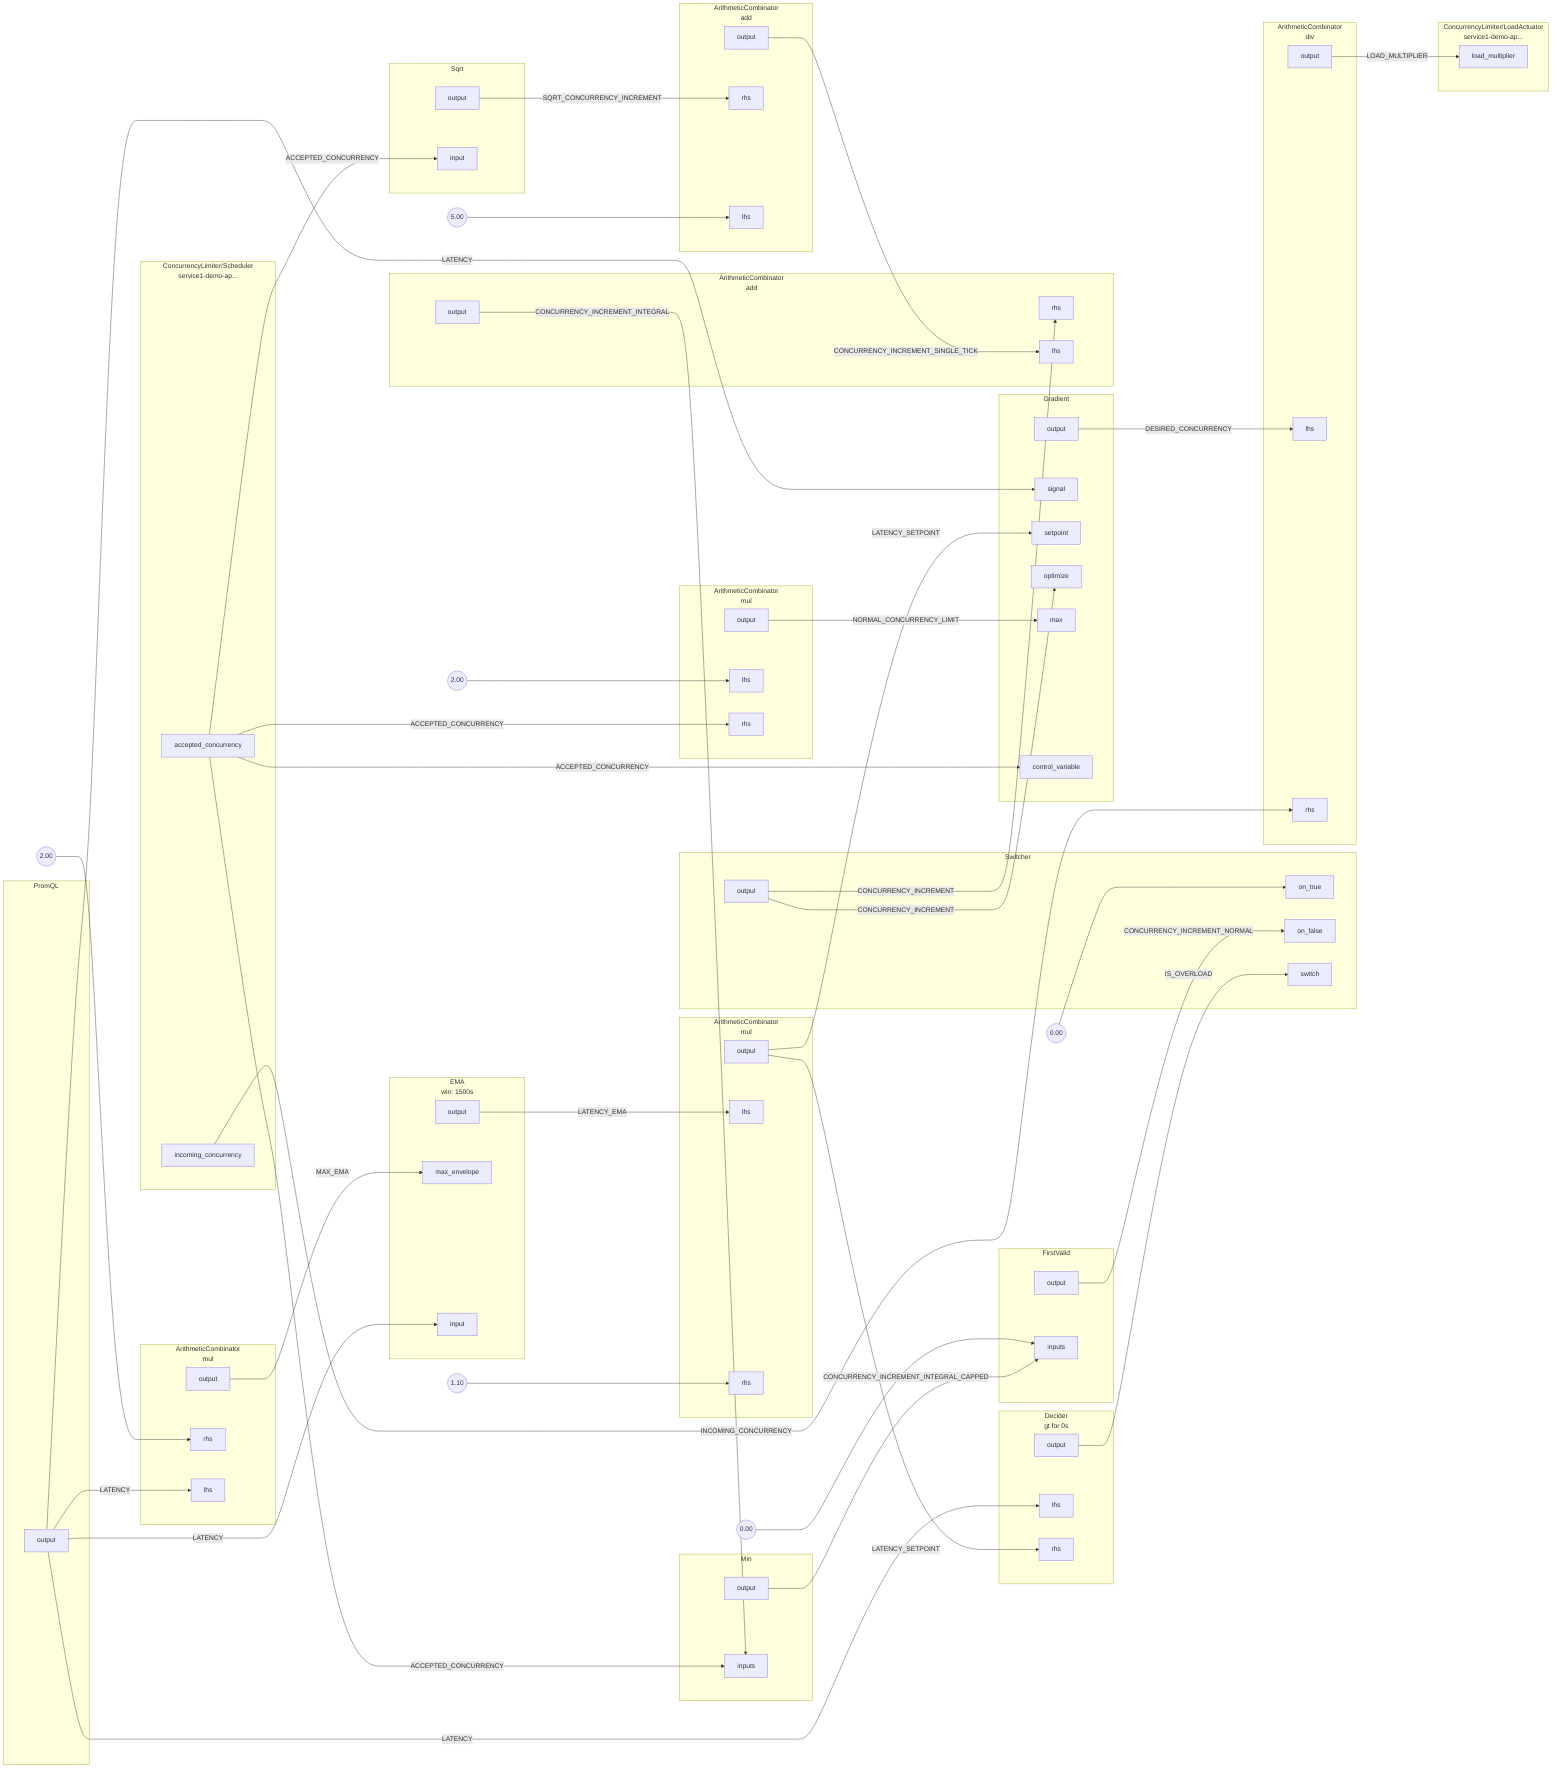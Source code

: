 flowchart LR
subgraph 0[<center>ArithmeticCombinator<br/>mul</center>]
subgraph 0_inports[ ]
style 0_inports fill:none,stroke:none
0rhs[rhs]
0lhs[lhs]
end
subgraph 0_outports[ ]
style 0_outports fill:none,stroke:none
0output[output]
end
end
FakeConstant0((2.00))
FakeConstant0 --> 0rhs
subgraph 1[<center>ArithmeticCombinator<br/>mul</center>]
subgraph 1_inports[ ]
style 1_inports fill:none,stroke:none
1lhs[lhs]
1rhs[rhs]
end
subgraph 1_outports[ ]
style 1_outports fill:none,stroke:none
1output[output]
end
end
FakeConstant1((1.10))
FakeConstant1 --> 1rhs
subgraph 2[<center>ArithmeticCombinator<br/>div</center>]
subgraph 2_inports[ ]
style 2_inports fill:none,stroke:none
2lhs[lhs]
2rhs[rhs]
end
subgraph 2_outports[ ]
style 2_outports fill:none,stroke:none
2output[output]
end
end
subgraph 3[<center>ArithmeticCombinator<br/>mul</center>]
subgraph 3_inports[ ]
style 3_inports fill:none,stroke:none
3lhs[lhs]
3rhs[rhs]
end
subgraph 3_outports[ ]
style 3_outports fill:none,stroke:none
3output[output]
end
end
FakeConstant2((2.00))
FakeConstant2 --> 3lhs
subgraph 4[<center>ArithmeticCombinator<br/>add</center>]
subgraph 4_inports[ ]
style 4_inports fill:none,stroke:none
4rhs[rhs]
4lhs[lhs]
end
subgraph 4_outports[ ]
style 4_outports fill:none,stroke:none
4output[output]
end
end
FakeConstant3((5.00))
FakeConstant3 --> 4lhs
subgraph 5[<center>ArithmeticCombinator<br/>add</center>]
subgraph 5_inports[ ]
style 5_inports fill:none,stroke:none
5rhs[rhs]
5lhs[lhs]
end
subgraph 5_outports[ ]
style 5_outports fill:none,stroke:none
5output[output]
end
end
subgraph 6[Min]
subgraph 6_inports[ ]
style 6_inports fill:none,stroke:none
6inputs[inputs]
6inputs[inputs]
end
subgraph 6_outports[ ]
style 6_outports fill:none,stroke:none
6output[output]
end
end
subgraph 7[FirstValid]
subgraph 7_inports[ ]
style 7_inports fill:none,stroke:none
7inputs[inputs]
7inputs[inputs]
end
subgraph 7_outports[ ]
style 7_outports fill:none,stroke:none
7output[output]
end
end
FakeConstant4((0.00))
FakeConstant4 --> 7inputs
subgraph 8[Sqrt]
subgraph 8_inports[ ]
style 8_inports fill:none,stroke:none
8input[input]
end
subgraph 8_outports[ ]
style 8_outports fill:none,stroke:none
8output[output]
end
end
subgraph 9[PromQL]
subgraph 9_outports[ ]
style 9_outports fill:none,stroke:none
9output[output]
end
end
subgraph 10[<center>EMA<br/>win: 1500s</center>]
subgraph 10_inports[ ]
style 10_inports fill:none,stroke:none
10max_envelope[max_envelope]
10input[input]
end
subgraph 10_outports[ ]
style 10_outports fill:none,stroke:none
10output[output]
end
end
subgraph 11[Gradient]
subgraph 11_inports[ ]
style 11_inports fill:none,stroke:none
11signal[signal]
11setpoint[setpoint]
11optimize[optimize]
11max[max]
11control_variable[control_variable]
end
subgraph 11_outports[ ]
style 11_outports fill:none,stroke:none
11output[output]
end
end
subgraph 12.Scheduler[<center>ConcurrencyLimiter/Scheduler<br/>service1-demo-ap...</center>]
subgraph 12.Scheduler_outports[ ]
style 12.Scheduler_outports fill:none,stroke:none
12.Scheduleraccepted_concurrency[accepted_concurrency]
12.Schedulerincoming_concurrency[incoming_concurrency]
end
end
subgraph 12.LoadActuator[<center>ConcurrencyLimiter/LoadActuator<br/>service1-demo-ap...</center>]
subgraph 12.LoadActuator_inports[ ]
style 12.LoadActuator_inports fill:none,stroke:none
12.LoadActuatorload_multiplier[load_multiplier]
end
end
subgraph 14[Switcher]
subgraph 14_inports[ ]
style 14_inports fill:none,stroke:none
14on_true[on_true]
14on_false[on_false]
14switch[switch]
end
subgraph 14_outports[ ]
style 14_outports fill:none,stroke:none
14output[output]
end
end
FakeConstant5((0.00))
FakeConstant5 --> 14on_true
subgraph 13[<center>Decider<br/>gt for 0s</center>]
subgraph 13_inports[ ]
style 13_inports fill:none,stroke:none
13lhs[lhs]
13rhs[rhs]
end
subgraph 13_outports[ ]
style 13_outports fill:none,stroke:none
13output[output]
end
end
0output --> |MAX_EMA| 10max_envelope
11output --> |DESIRED_CONCURRENCY| 2lhs
9output --> |LATENCY| 0lhs
9output --> |LATENCY| 10input
9output --> |LATENCY| 11signal
9output --> |LATENCY| 13lhs
10output --> |LATENCY_EMA| 1lhs
12.Scheduleraccepted_concurrency --> |ACCEPTED_CONCURRENCY| 3rhs
12.Scheduleraccepted_concurrency --> |ACCEPTED_CONCURRENCY| 6inputs
12.Scheduleraccepted_concurrency --> |ACCEPTED_CONCURRENCY| 8input
12.Scheduleraccepted_concurrency --> |ACCEPTED_CONCURRENCY| 11control_variable
12.Schedulerincoming_concurrency --> |INCOMING_CONCURRENCY| 2rhs
5output --> |CONCURRENCY_INCREMENT_INTEGRAL| 6inputs
6output --> |CONCURRENCY_INCREMENT_INTEGRAL_CAPPED| 7inputs
7output --> |CONCURRENCY_INCREMENT_NORMAL| 14on_false
14output --> |CONCURRENCY_INCREMENT| 5rhs
14output --> |CONCURRENCY_INCREMENT| 11optimize
4output --> |CONCURRENCY_INCREMENT_SINGLE_TICK| 5lhs
8output --> |SQRT_CONCURRENCY_INCREMENT| 4rhs
13output --> |IS_OVERLOAD| 14switch
1output --> |LATENCY_SETPOINT| 11setpoint
1output --> |LATENCY_SETPOINT| 13rhs
2output --> |LOAD_MULTIPLIER| 12.LoadActuatorload_multiplier
3output --> |NORMAL_CONCURRENCY_LIMIT| 11max